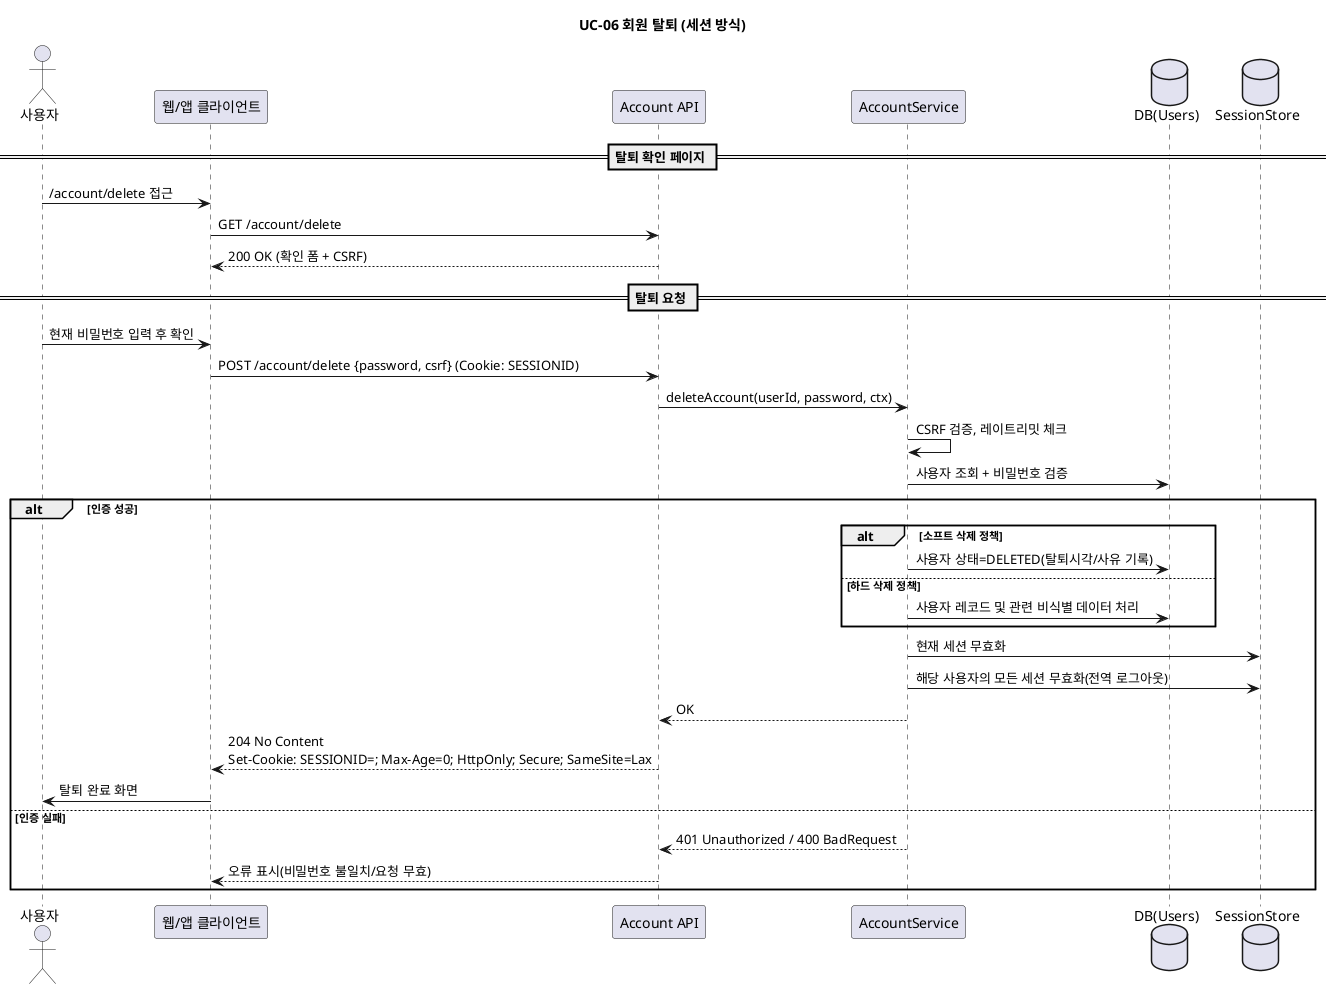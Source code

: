 @startuml
title UC-06 회원 탈퇴 (세션 방식)

actor 사용자 as User
participant "웹/앱 클라이언트" as Client
participant "Account API" as API
participant "AccountService" as Svc
database "DB(Users)" as DB
database "SessionStore" as SS

== 탈퇴 확인 페이지 ==
User -> Client : /account/delete 접근
Client -> API : GET /account/delete
API --> Client : 200 OK (확인 폼 + CSRF)

== 탈퇴 요청 ==
User -> Client : 현재 비밀번호 입력 후 확인
Client -> API : POST /account/delete {password, csrf} (Cookie: SESSIONID)

API -> Svc : deleteAccount(userId, password, ctx)
Svc -> Svc : CSRF 검증, 레이트리밋 체크
Svc -> DB : 사용자 조회 + 비밀번호 검증
alt 인증 성공
  alt 소프트 삭제 정책
    Svc -> DB : 사용자 상태=DELETED(탈퇴시각/사유 기록)
  else 하드 삭제 정책
    Svc -> DB : 사용자 레코드 및 관련 비식별 데이터 처리
  end
  Svc -> SS : 현재 세션 무효화
  Svc -> SS : 해당 사용자의 모든 세션 무효화(전역 로그아웃)
  Svc --> API : OK
  API --> Client : 204 No Content \nSet-Cookie: SESSIONID=; Max-Age=0; HttpOnly; Secure; SameSite=Lax
  Client -> User : 탈퇴 완료 화면
else 인증 실패
  Svc --> API : 401 Unauthorized / 400 BadRequest
  API --> Client : 오류 표시(비밀번호 불일치/요청 무효)
end
@enduml
